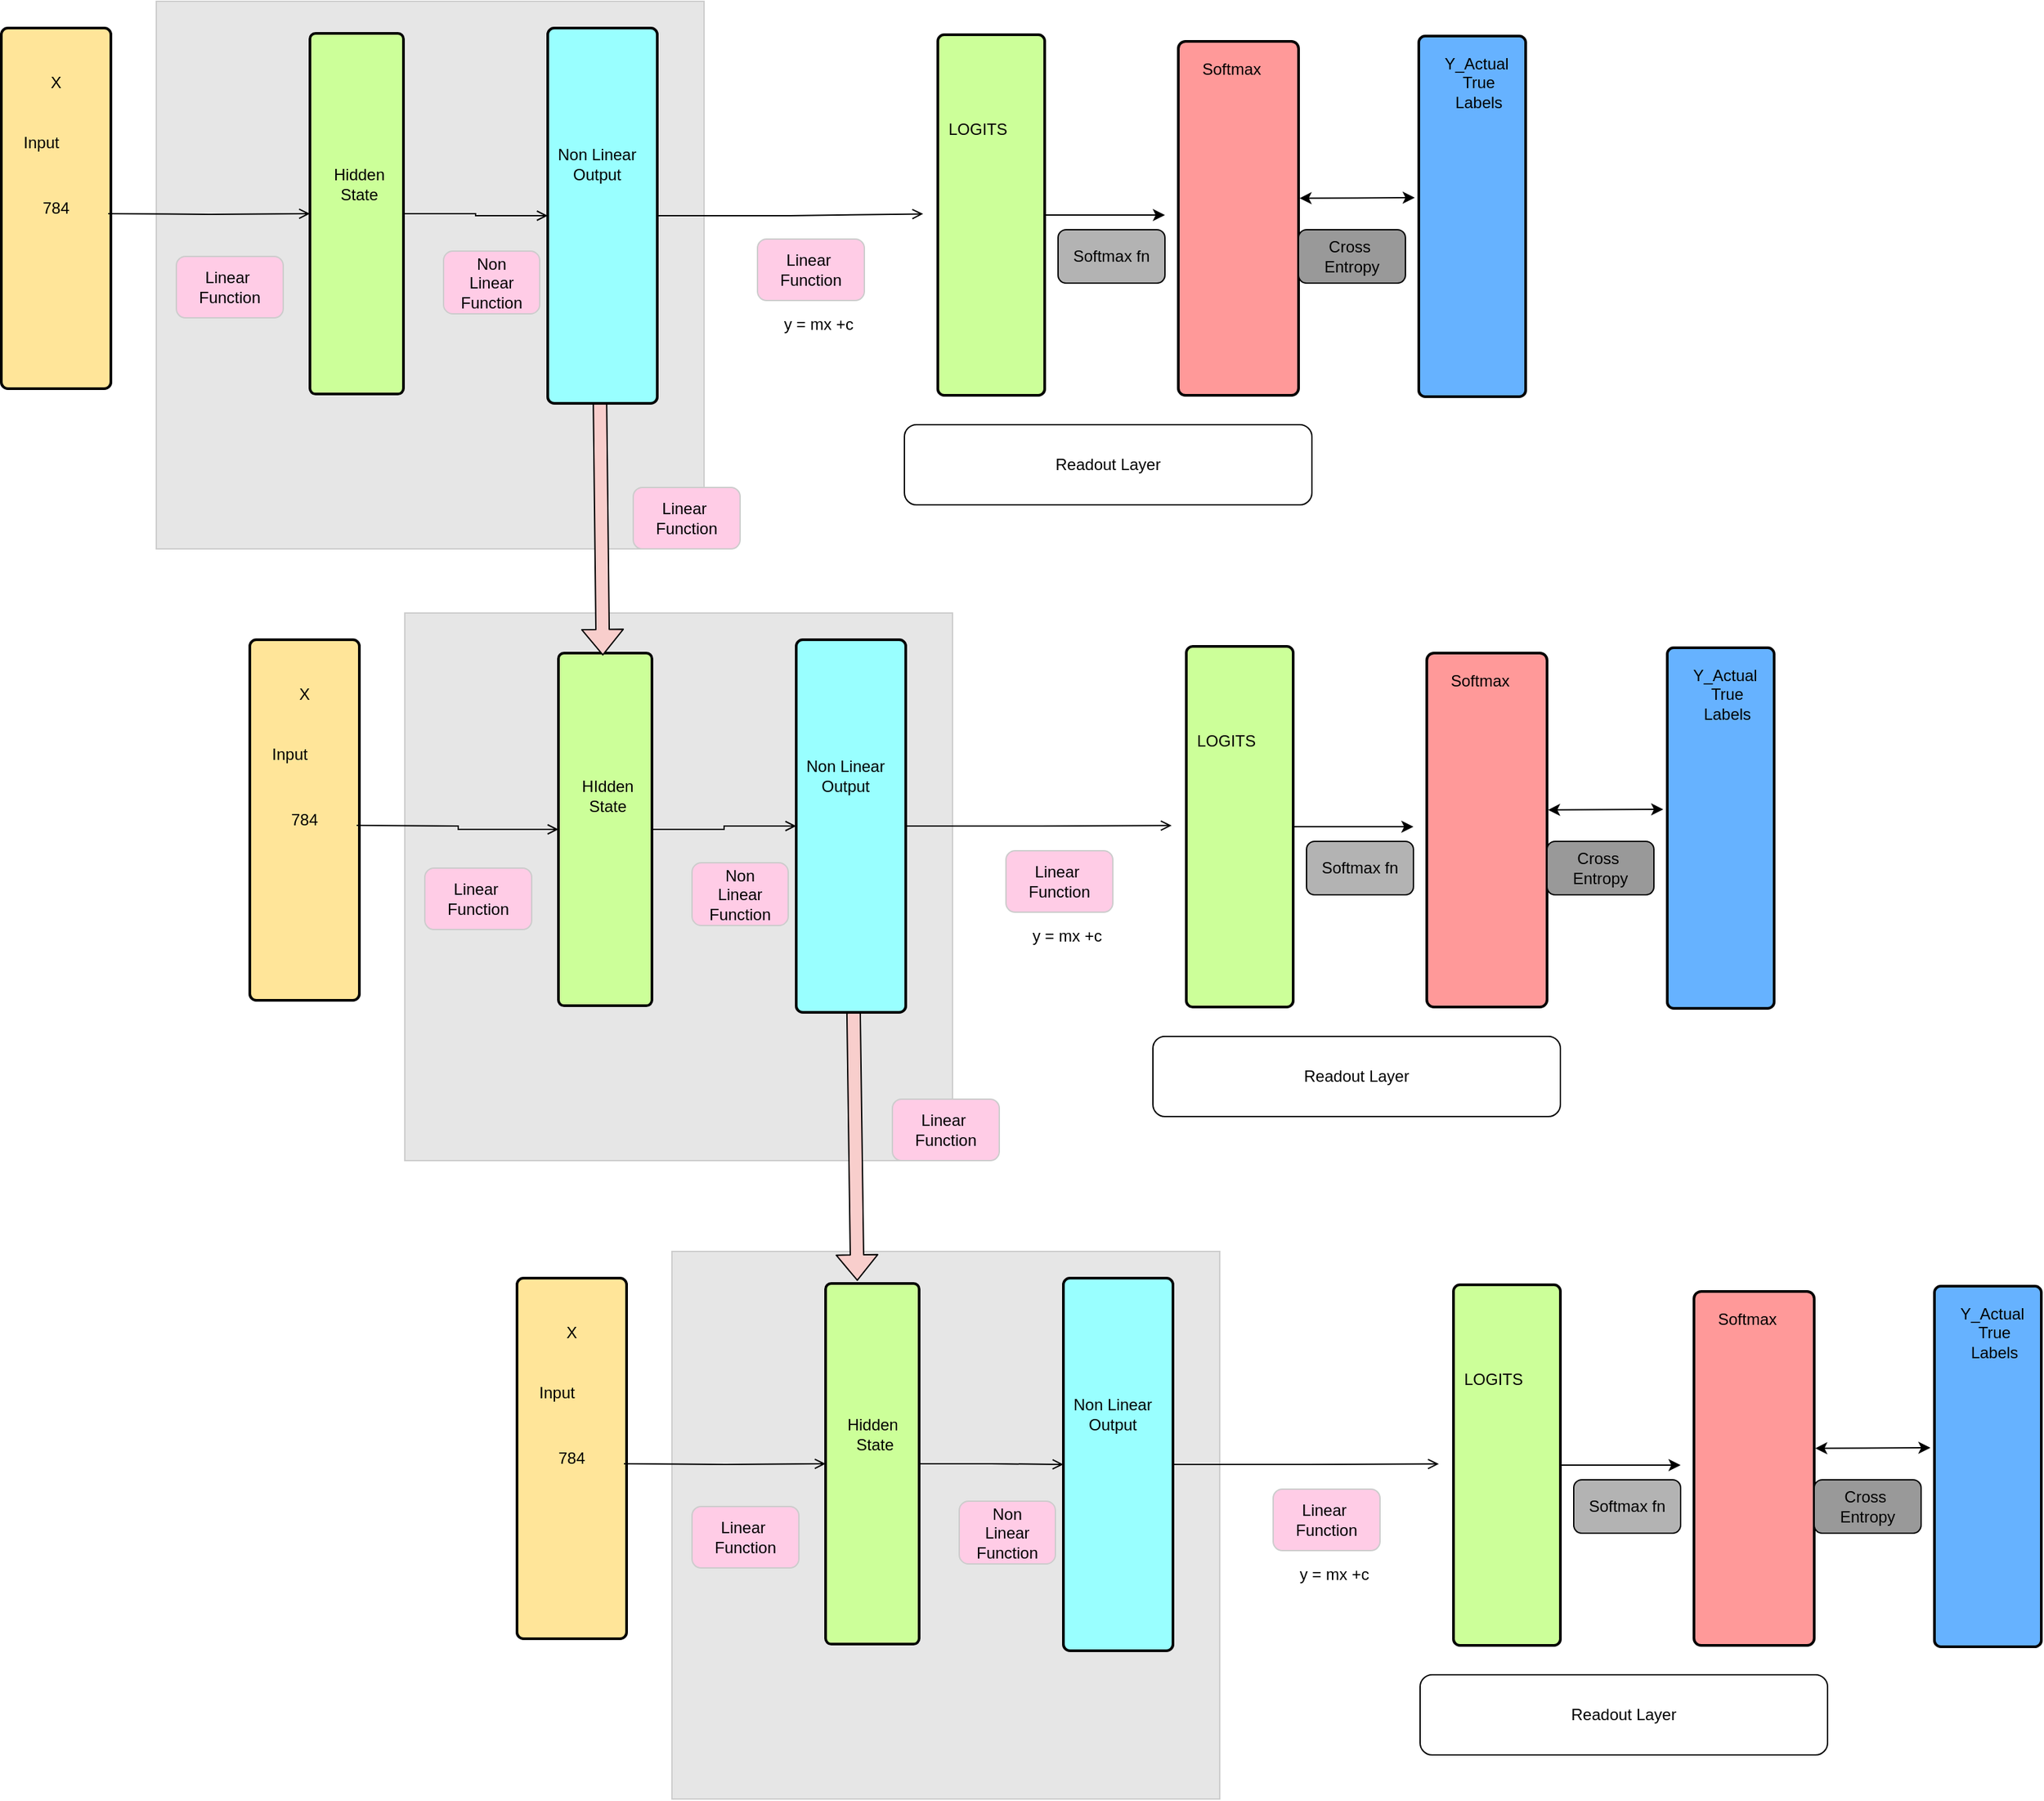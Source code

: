 <mxGraphModel dx="1045" dy="641" grid="1" gridSize="10" guides="1" tooltips="1" connect="0" arrows="1" fold="1" page="1" pageScale="1" pageWidth="1169" pageHeight="1654" background="#ffffff"><root><mxCell id="0"/><mxCell id="1" parent="0"/><mxCell id="130" value="784" style="shape=mxgraph.flowchart.process;whiteSpace=wrap;html=1;fillColor=#FFE599;strokeColor=#000000;strokeWidth=2" parent="1" vertex="1"><mxGeometry x="330" y="69" width="82" height="270" as="geometry"/></mxCell><mxCell id="86" value="" style="whiteSpace=wrap;html=1;aspect=fixed;strokeColor=#CCCCCC;fillColor=#E6E6E6;" parent="1" vertex="1"><mxGeometry x="446" y="49" width="410" height="410" as="geometry"/></mxCell><mxCell id="101" value="" style="rounded=1;whiteSpace=wrap;html=1;strokeColor=#CCCCCC;fillColor=#FFCCE6;" parent="1" vertex="1"><mxGeometry x="661" y="236" width="72" height="47" as="geometry"/></mxCell><mxCell id="138" style="edgeStyle=orthogonalEdgeStyle;rounded=0;html=1;exitX=1;exitY=0.5;exitPerimeter=0;endArrow=open;endFill=0;jettySize=auto;orthogonalLoop=1;" parent="1" source="22" target="85" edge="1"><mxGeometry relative="1" as="geometry"/></mxCell><mxCell id="22" value="" style="shape=mxgraph.flowchart.process;whiteSpace=wrap;html=1;fillColor=#CCFF99;strokeColor=#000000;strokeWidth=2" parent="1" vertex="1"><mxGeometry x="561" y="73" width="70" height="270" as="geometry"/></mxCell><mxCell id="82" style="edgeStyle=orthogonalEdgeStyle;rounded=0;html=1;jettySize=auto;orthogonalLoop=1;" parent="1" source="81" edge="1"><mxGeometry relative="1" as="geometry"><mxPoint x="1201" y="209" as="targetPoint"/></mxGeometry></mxCell><mxCell id="81" value="" style="shape=mxgraph.flowchart.process;whiteSpace=wrap;html=1;fillColor=#CCFF99;strokeColor=#000000;strokeWidth=2" parent="1" vertex="1"><mxGeometry x="1031" y="74" width="80" height="270" as="geometry"/></mxCell><mxCell id="139" style="edgeStyle=orthogonalEdgeStyle;rounded=0;html=1;exitX=1;exitY=0.5;exitPerimeter=0;entryX=0;entryY=0.5;entryPerimeter=0;endArrow=open;endFill=0;jettySize=auto;orthogonalLoop=1;" parent="1" target="22" edge="1"><mxGeometry relative="1" as="geometry"><mxPoint x="410" y="208" as="sourcePoint"/></mxGeometry></mxCell><mxCell id="8" value="Input" style="text;html=1;strokeColor=none;fillColor=none;align=center;verticalAlign=middle;whiteSpace=wrap;rounded=0;" parent="1" vertex="1"><mxGeometry x="340" y="145" width="40" height="20" as="geometry"/></mxCell><mxCell id="9" value="X" style="text;html=1;strokeColor=none;fillColor=none;align=center;verticalAlign=middle;whiteSpace=wrap;rounded=0;" parent="1" vertex="1"><mxGeometry x="351" y="100" width="40" height="20" as="geometry"/></mxCell><mxCell id="14" value="y = mx +c&amp;nbsp;" style="text;html=1;strokeColor=none;fillColor=none;align=center;verticalAlign=middle;whiteSpace=wrap;rounded=0;" parent="1" vertex="1"><mxGeometry x="896" y="266" width="95" height="50" as="geometry"/></mxCell><mxCell id="23" value="LOGITS" style="text;html=1;strokeColor=none;fillColor=none;align=center;verticalAlign=middle;whiteSpace=wrap;rounded=0;direction=south;" parent="1" vertex="1"><mxGeometry x="1051" y="125" width="20" height="40" as="geometry"/></mxCell><mxCell id="30" value="" style="shape=mxgraph.flowchart.process;whiteSpace=wrap;html=1;fillColor=#FF9999;strokeColor=#000000;strokeWidth=2" parent="1" vertex="1"><mxGeometry x="1211" y="79" width="90" height="265" as="geometry"/></mxCell><mxCell id="34" value="Softmax fn" style="rounded=1;whiteSpace=wrap;html=1;fillColor=#B3B3B3;" parent="1" vertex="1"><mxGeometry x="1121" y="220" width="80" height="40" as="geometry"/></mxCell><mxCell id="35" value="Softmax" style="text;html=1;strokeColor=none;fillColor=none;align=center;verticalAlign=middle;whiteSpace=wrap;rounded=0;" parent="1" vertex="1"><mxGeometry x="1231" y="90" width="40" height="20" as="geometry"/></mxCell><mxCell id="37" value="" style="shape=mxgraph.flowchart.process;whiteSpace=wrap;html=1;fillColor=#66B2FF;strokeColor=#000000;strokeWidth=2" parent="1" vertex="1"><mxGeometry x="1391" y="75" width="80" height="270" as="geometry"/></mxCell><mxCell id="42" value="Y_Actual&amp;nbsp;&lt;div&gt;True Labels&lt;/div&gt;" style="text;html=1;strokeColor=none;fillColor=none;align=center;verticalAlign=middle;whiteSpace=wrap;rounded=0;" parent="1" vertex="1"><mxGeometry x="1411" y="100" width="50" height="20" as="geometry"/></mxCell><mxCell id="43" value="Cross&amp;nbsp;&lt;div&gt;Entropy&lt;/div&gt;" style="rounded=1;whiteSpace=wrap;html=1;fillColor=#999999;" parent="1" vertex="1"><mxGeometry x="1301" y="220" width="80" height="40" as="geometry"/></mxCell><mxCell id="78" value="Readout Layer" style="rounded=1;whiteSpace=wrap;html=1;" parent="1" vertex="1"><mxGeometry x="1006" y="366" width="305" height="60" as="geometry"/></mxCell><mxCell id="84" value="" style="endArrow=classic;startArrow=classic;html=1;exitX=1.008;exitY=0.443;exitPerimeter=0;" parent="1" source="30" edge="1"><mxGeometry width="50" height="50" relative="1" as="geometry"><mxPoint x="1316" y="195" as="sourcePoint"/><mxPoint x="1388" y="196" as="targetPoint"/></mxGeometry></mxCell><mxCell id="137" style="edgeStyle=orthogonalEdgeStyle;rounded=0;html=1;exitX=1;exitY=0.5;exitPerimeter=0;endArrow=open;endFill=0;jettySize=auto;orthogonalLoop=1;" parent="1" source="85" edge="1"><mxGeometry relative="1" as="geometry"><mxPoint x="1020" y="208.176" as="targetPoint"/></mxGeometry></mxCell><mxCell id="85" value="" style="shape=mxgraph.flowchart.process;whiteSpace=wrap;html=1;fillColor=#99FFFF;strokeColor=#000000;strokeWidth=2" parent="1" vertex="1"><mxGeometry x="739" y="69" width="82" height="281" as="geometry"/></mxCell><mxCell id="93" value="Non Linear&lt;div&gt;Output&lt;/div&gt;" style="text;html=1;strokeColor=none;fillColor=none;align=center;verticalAlign=middle;whiteSpace=wrap;rounded=0;" parent="1" vertex="1"><mxGeometry x="741" y="136" width="70" height="70" as="geometry"/></mxCell><mxCell id="95" value="Non Linear&lt;div&gt;Function&lt;/div&gt;" style="text;html=1;strokeColor=none;fillColor=none;align=center;verticalAlign=middle;whiteSpace=wrap;rounded=0;" parent="1" vertex="1"><mxGeometry x="672" y="240" width="50" height="40" as="geometry"/></mxCell><mxCell id="96" value="Hidden&lt;div&gt;State&lt;/div&gt;" style="text;html=1;strokeColor=none;fillColor=none;align=center;verticalAlign=middle;whiteSpace=wrap;rounded=0;" parent="1" vertex="1"><mxGeometry x="578" y="176" width="40" height="20" as="geometry"/></mxCell><mxCell id="100" value="Linear&amp;nbsp;&lt;div&gt;Function&lt;/div&gt;" style="rounded=1;whiteSpace=wrap;html=1;strokeColor=#CCCCCC;fillColor=#FFCCE6;" parent="1" vertex="1"><mxGeometry x="461" y="240" width="80" height="46" as="geometry"/></mxCell><mxCell id="126" value="Linear&amp;nbsp;&lt;div&gt;Function&lt;/div&gt;" style="rounded=1;whiteSpace=wrap;html=1;strokeColor=#CCCCCC;fillColor=#FFCCE6;" parent="1" vertex="1"><mxGeometry x="896" y="227" width="80" height="46" as="geometry"/></mxCell><mxCell id="142" value="784" style="shape=mxgraph.flowchart.process;whiteSpace=wrap;html=1;fillColor=#FFE599;strokeColor=#000000;strokeWidth=2" parent="1" vertex="1"><mxGeometry x="516" y="527" width="82" height="270" as="geometry"/></mxCell><mxCell id="143" value="" style="whiteSpace=wrap;html=1;aspect=fixed;strokeColor=#CCCCCC;fillColor=#E6E6E6;" parent="1" vertex="1"><mxGeometry x="632" y="507" width="410" height="410" as="geometry"/></mxCell><mxCell id="144" value="" style="rounded=1;whiteSpace=wrap;html=1;strokeColor=#CCCCCC;fillColor=#FFCCE6;" parent="1" vertex="1"><mxGeometry x="847" y="694" width="72" height="47" as="geometry"/></mxCell><mxCell id="145" style="edgeStyle=orthogonalEdgeStyle;rounded=0;html=1;exitX=1;exitY=0.5;exitPerimeter=0;endArrow=open;endFill=0;jettySize=auto;orthogonalLoop=1;" parent="1" source="146" target="164" edge="1"><mxGeometry relative="1" as="geometry"/></mxCell><mxCell id="146" value="" style="shape=mxgraph.flowchart.process;whiteSpace=wrap;html=1;fillColor=#CCFF99;strokeColor=#000000;strokeWidth=2" parent="1" vertex="1"><mxGeometry x="747" y="537" width="70" height="264" as="geometry"/></mxCell><mxCell id="147" style="edgeStyle=orthogonalEdgeStyle;rounded=0;html=1;jettySize=auto;orthogonalLoop=1;" parent="1" source="148" edge="1"><mxGeometry relative="1" as="geometry"><mxPoint x="1387" y="667" as="targetPoint"/></mxGeometry></mxCell><mxCell id="148" value="" style="shape=mxgraph.flowchart.process;whiteSpace=wrap;html=1;fillColor=#CCFF99;strokeColor=#000000;strokeWidth=2" parent="1" vertex="1"><mxGeometry x="1217" y="532" width="80" height="270" as="geometry"/></mxCell><mxCell id="149" style="edgeStyle=orthogonalEdgeStyle;rounded=0;html=1;exitX=1;exitY=0.5;exitPerimeter=0;entryX=0;entryY=0.5;entryPerimeter=0;endArrow=open;endFill=0;jettySize=auto;orthogonalLoop=1;" parent="1" target="146" edge="1"><mxGeometry relative="1" as="geometry"><mxPoint x="596.0" y="666.0" as="sourcePoint"/></mxGeometry></mxCell><mxCell id="150" value="Input" style="text;html=1;strokeColor=none;fillColor=none;align=center;verticalAlign=middle;whiteSpace=wrap;rounded=0;" parent="1" vertex="1"><mxGeometry x="526" y="603" width="40" height="20" as="geometry"/></mxCell><mxCell id="151" value="X" style="text;html=1;strokeColor=none;fillColor=none;align=center;verticalAlign=middle;whiteSpace=wrap;rounded=0;" parent="1" vertex="1"><mxGeometry x="537" y="558" width="40" height="20" as="geometry"/></mxCell><mxCell id="152" value="y = mx +c&amp;nbsp;" style="text;html=1;strokeColor=none;fillColor=none;align=center;verticalAlign=middle;whiteSpace=wrap;rounded=0;" parent="1" vertex="1"><mxGeometry x="1082" y="724" width="95" height="50" as="geometry"/></mxCell><mxCell id="153" value="LOGITS" style="text;html=1;strokeColor=none;fillColor=none;align=center;verticalAlign=middle;whiteSpace=wrap;rounded=0;direction=south;" parent="1" vertex="1"><mxGeometry x="1237" y="583" width="20" height="40" as="geometry"/></mxCell><mxCell id="154" value="" style="shape=mxgraph.flowchart.process;whiteSpace=wrap;html=1;fillColor=#FF9999;strokeColor=#000000;strokeWidth=2" parent="1" vertex="1"><mxGeometry x="1397" y="537" width="90" height="265" as="geometry"/></mxCell><mxCell id="155" value="Softmax fn" style="rounded=1;whiteSpace=wrap;html=1;fillColor=#B3B3B3;" parent="1" vertex="1"><mxGeometry x="1307" y="678" width="80" height="40" as="geometry"/></mxCell><mxCell id="156" value="Softmax" style="text;html=1;strokeColor=none;fillColor=none;align=center;verticalAlign=middle;whiteSpace=wrap;rounded=0;" parent="1" vertex="1"><mxGeometry x="1417" y="548" width="40" height="20" as="geometry"/></mxCell><mxCell id="157" value="" style="shape=mxgraph.flowchart.process;whiteSpace=wrap;html=1;fillColor=#66B2FF;strokeColor=#000000;strokeWidth=2" parent="1" vertex="1"><mxGeometry x="1577" y="533" width="80" height="270" as="geometry"/></mxCell><mxCell id="158" value="Y_Actual&amp;nbsp;&lt;div&gt;True Labels&lt;/div&gt;" style="text;html=1;strokeColor=none;fillColor=none;align=center;verticalAlign=middle;whiteSpace=wrap;rounded=0;" parent="1" vertex="1"><mxGeometry x="1597" y="558" width="50" height="20" as="geometry"/></mxCell><mxCell id="159" value="Cross&amp;nbsp;&lt;div&gt;Entropy&lt;/div&gt;" style="rounded=1;whiteSpace=wrap;html=1;fillColor=#999999;" parent="1" vertex="1"><mxGeometry x="1487" y="678" width="80" height="40" as="geometry"/></mxCell><mxCell id="160" value="Readout Layer" style="rounded=1;whiteSpace=wrap;html=1;" parent="1" vertex="1"><mxGeometry x="1192" y="824" width="305" height="60" as="geometry"/></mxCell><mxCell id="162" value="" style="endArrow=classic;startArrow=classic;html=1;exitX=1.008;exitY=0.443;exitPerimeter=0;" parent="1" source="154" edge="1"><mxGeometry width="50" height="50" relative="1" as="geometry"><mxPoint x="1502" y="653" as="sourcePoint"/><mxPoint x="1574" y="654.0" as="targetPoint"/></mxGeometry></mxCell><mxCell id="163" style="edgeStyle=orthogonalEdgeStyle;rounded=0;html=1;exitX=1;exitY=0.5;exitPerimeter=0;endArrow=open;endFill=0;jettySize=auto;orthogonalLoop=1;" parent="1" source="164" edge="1"><mxGeometry relative="1" as="geometry"><mxPoint x="1206" y="666.176" as="targetPoint"/></mxGeometry></mxCell><mxCell id="164" value="" style="shape=mxgraph.flowchart.process;whiteSpace=wrap;html=1;fillColor=#99FFFF;strokeColor=#000000;strokeWidth=2" parent="1" vertex="1"><mxGeometry x="925" y="527" width="82" height="279" as="geometry"/></mxCell><mxCell id="165" value="Non Linear&lt;div&gt;Output&lt;/div&gt;" style="text;html=1;strokeColor=none;fillColor=none;align=center;verticalAlign=middle;whiteSpace=wrap;rounded=0;" parent="1" vertex="1"><mxGeometry x="927" y="594" width="70" height="70" as="geometry"/></mxCell><mxCell id="166" value="Non Linear&lt;div&gt;Function&lt;/div&gt;" style="text;html=1;strokeColor=none;fillColor=none;align=center;verticalAlign=middle;whiteSpace=wrap;rounded=0;" parent="1" vertex="1"><mxGeometry x="858" y="698" width="50" height="40" as="geometry"/></mxCell><mxCell id="167" value="HIdden State" style="text;html=1;strokeColor=none;fillColor=none;align=center;verticalAlign=middle;whiteSpace=wrap;rounded=0;" parent="1" vertex="1"><mxGeometry x="764" y="634" width="40" height="20" as="geometry"/></mxCell><mxCell id="168" value="Linear&amp;nbsp;&lt;div&gt;Function&lt;/div&gt;" style="rounded=1;whiteSpace=wrap;html=1;strokeColor=#CCCCCC;fillColor=#FFCCE6;" parent="1" vertex="1"><mxGeometry x="647" y="698" width="80" height="46" as="geometry"/></mxCell><mxCell id="170" value="Linear&amp;nbsp;&lt;div&gt;Function&lt;/div&gt;" style="rounded=1;whiteSpace=wrap;html=1;strokeColor=#CCCCCC;fillColor=#FFCCE6;" parent="1" vertex="1"><mxGeometry x="1082" y="685" width="80" height="46" as="geometry"/></mxCell><mxCell id="171" value="784" style="shape=mxgraph.flowchart.process;whiteSpace=wrap;html=1;fillColor=#FFE599;strokeColor=#000000;strokeWidth=2" parent="1" vertex="1"><mxGeometry x="716" y="1005" width="82" height="270" as="geometry"/></mxCell><mxCell id="172" value="" style="whiteSpace=wrap;html=1;aspect=fixed;strokeColor=#CCCCCC;fillColor=#E6E6E6;" parent="1" vertex="1"><mxGeometry x="832" y="985" width="410" height="410" as="geometry"/></mxCell><mxCell id="173" value="" style="rounded=1;whiteSpace=wrap;html=1;strokeColor=#CCCCCC;fillColor=#FFCCE6;" parent="1" vertex="1"><mxGeometry x="1047" y="1172" width="72" height="47" as="geometry"/></mxCell><mxCell id="174" style="edgeStyle=orthogonalEdgeStyle;rounded=0;html=1;exitX=1;exitY=0.5;exitPerimeter=0;endArrow=open;endFill=0;jettySize=auto;orthogonalLoop=1;" parent="1" source="175" target="193" edge="1"><mxGeometry relative="1" as="geometry"/></mxCell><mxCell id="175" value="" style="shape=mxgraph.flowchart.process;whiteSpace=wrap;html=1;fillColor=#CCFF99;strokeColor=#000000;strokeWidth=2" parent="1" vertex="1"><mxGeometry x="947" y="1009" width="70" height="270" as="geometry"/></mxCell><mxCell id="176" style="edgeStyle=orthogonalEdgeStyle;rounded=0;html=1;jettySize=auto;orthogonalLoop=1;" parent="1" source="177" edge="1"><mxGeometry relative="1" as="geometry"><mxPoint x="1587" y="1145" as="targetPoint"/></mxGeometry></mxCell><mxCell id="177" value="" style="shape=mxgraph.flowchart.process;whiteSpace=wrap;html=1;fillColor=#CCFF99;strokeColor=#000000;strokeWidth=2" parent="1" vertex="1"><mxGeometry x="1417" y="1010" width="80" height="270" as="geometry"/></mxCell><mxCell id="178" style="edgeStyle=orthogonalEdgeStyle;rounded=0;html=1;exitX=1;exitY=0.5;exitPerimeter=0;entryX=0;entryY=0.5;entryPerimeter=0;endArrow=open;endFill=0;jettySize=auto;orthogonalLoop=1;" parent="1" target="175" edge="1"><mxGeometry relative="1" as="geometry"><mxPoint x="796.0" y="1144" as="sourcePoint"/></mxGeometry></mxCell><mxCell id="179" value="Input" style="text;html=1;strokeColor=none;fillColor=none;align=center;verticalAlign=middle;whiteSpace=wrap;rounded=0;" parent="1" vertex="1"><mxGeometry x="726" y="1081" width="40" height="20" as="geometry"/></mxCell><mxCell id="180" value="X" style="text;html=1;strokeColor=none;fillColor=none;align=center;verticalAlign=middle;whiteSpace=wrap;rounded=0;" parent="1" vertex="1"><mxGeometry x="737" y="1036" width="40" height="20" as="geometry"/></mxCell><mxCell id="181" value="y = mx +c&amp;nbsp;" style="text;html=1;strokeColor=none;fillColor=none;align=center;verticalAlign=middle;whiteSpace=wrap;rounded=0;" parent="1" vertex="1"><mxGeometry x="1282" y="1202" width="95" height="50" as="geometry"/></mxCell><mxCell id="182" value="LOGITS" style="text;html=1;strokeColor=none;fillColor=none;align=center;verticalAlign=middle;whiteSpace=wrap;rounded=0;direction=south;" parent="1" vertex="1"><mxGeometry x="1437" y="1061" width="20" height="40" as="geometry"/></mxCell><mxCell id="183" value="" style="shape=mxgraph.flowchart.process;whiteSpace=wrap;html=1;fillColor=#FF9999;strokeColor=#000000;strokeWidth=2" parent="1" vertex="1"><mxGeometry x="1597" y="1015" width="90" height="265" as="geometry"/></mxCell><mxCell id="184" value="Softmax fn" style="rounded=1;whiteSpace=wrap;html=1;fillColor=#B3B3B3;" parent="1" vertex="1"><mxGeometry x="1507" y="1156" width="80" height="40" as="geometry"/></mxCell><mxCell id="185" value="Softmax" style="text;html=1;strokeColor=none;fillColor=none;align=center;verticalAlign=middle;whiteSpace=wrap;rounded=0;" parent="1" vertex="1"><mxGeometry x="1617" y="1026" width="40" height="20" as="geometry"/></mxCell><mxCell id="186" value="" style="shape=mxgraph.flowchart.process;whiteSpace=wrap;html=1;fillColor=#66B2FF;strokeColor=#000000;strokeWidth=2" parent="1" vertex="1"><mxGeometry x="1777" y="1011" width="80" height="270" as="geometry"/></mxCell><mxCell id="187" value="Y_Actual&amp;nbsp;&lt;div&gt;True Labels&lt;/div&gt;" style="text;html=1;strokeColor=none;fillColor=none;align=center;verticalAlign=middle;whiteSpace=wrap;rounded=0;" parent="1" vertex="1"><mxGeometry x="1797" y="1036" width="50" height="20" as="geometry"/></mxCell><mxCell id="188" value="Cross&amp;nbsp;&lt;div&gt;Entropy&lt;/div&gt;" style="rounded=1;whiteSpace=wrap;html=1;fillColor=#999999;" parent="1" vertex="1"><mxGeometry x="1687" y="1156" width="80" height="40" as="geometry"/></mxCell><mxCell id="189" value="Readout Layer" style="rounded=1;whiteSpace=wrap;html=1;" parent="1" vertex="1"><mxGeometry x="1392" y="1302" width="305" height="60" as="geometry"/></mxCell><mxCell id="191" value="" style="endArrow=classic;startArrow=classic;html=1;exitX=1.008;exitY=0.443;exitPerimeter=0;" parent="1" source="183" edge="1"><mxGeometry width="50" height="50" relative="1" as="geometry"><mxPoint x="1702" y="1131" as="sourcePoint"/><mxPoint x="1774" y="1132.0" as="targetPoint"/></mxGeometry></mxCell><mxCell id="192" style="edgeStyle=orthogonalEdgeStyle;rounded=0;html=1;exitX=1;exitY=0.5;exitPerimeter=0;endArrow=open;endFill=0;jettySize=auto;orthogonalLoop=1;" parent="1" source="193" edge="1"><mxGeometry relative="1" as="geometry"><mxPoint x="1406" y="1144.176" as="targetPoint"/></mxGeometry></mxCell><mxCell id="193" value="" style="shape=mxgraph.flowchart.process;whiteSpace=wrap;html=1;fillColor=#99FFFF;strokeColor=#000000;strokeWidth=2" parent="1" vertex="1"><mxGeometry x="1125" y="1005" width="82" height="279" as="geometry"/></mxCell><mxCell id="194" value="Non Linear&lt;div&gt;Output&lt;/div&gt;" style="text;html=1;strokeColor=none;fillColor=none;align=center;verticalAlign=middle;whiteSpace=wrap;rounded=0;" parent="1" vertex="1"><mxGeometry x="1127" y="1072" width="70" height="70" as="geometry"/></mxCell><mxCell id="195" value="Non Linear&lt;div&gt;Function&lt;/div&gt;" style="text;html=1;strokeColor=none;fillColor=none;align=center;verticalAlign=middle;whiteSpace=wrap;rounded=0;" parent="1" vertex="1"><mxGeometry x="1058" y="1176" width="50" height="40" as="geometry"/></mxCell><mxCell id="196" value="Hidden&amp;nbsp;&lt;div&gt;State&lt;/div&gt;" style="text;html=1;strokeColor=none;fillColor=none;align=center;verticalAlign=middle;whiteSpace=wrap;rounded=0;" parent="1" vertex="1"><mxGeometry x="964" y="1112" width="40" height="20" as="geometry"/></mxCell><mxCell id="197" value="Linear&amp;nbsp;&lt;div&gt;Function&lt;/div&gt;" style="rounded=1;whiteSpace=wrap;html=1;strokeColor=#CCCCCC;fillColor=#FFCCE6;" parent="1" vertex="1"><mxGeometry x="847" y="1176" width="80" height="46" as="geometry"/></mxCell><mxCell id="199" value="Linear&amp;nbsp;&lt;div&gt;Function&lt;/div&gt;" style="rounded=1;whiteSpace=wrap;html=1;strokeColor=#CCCCCC;fillColor=#FFCCE6;" parent="1" vertex="1"><mxGeometry x="1282" y="1163" width="80" height="46" as="geometry"/></mxCell><mxCell id="202" value="" style="shape=flexArrow;endArrow=classic;html=1;fillColor=#F8CECC;entryX=0.339;entryY=-0.007;entryPerimeter=0;" parent="1" source="164" target="175" edge="1"><mxGeometry width="50" height="50" relative="1" as="geometry"><mxPoint x="949.808" y="882.0" as="sourcePoint"/><mxPoint x="991" y="1004.724" as="targetPoint"/></mxGeometry></mxCell><mxCell id="203" value="" style="shape=flexArrow;endArrow=classic;html=1;fillColor=#F8CECC;entryX=0.475;entryY=0.007;entryPerimeter=0;" parent="1" target="146" edge="1"><mxGeometry width="50" height="50" relative="1" as="geometry"><mxPoint x="778.116" y="350" as="sourcePoint"/><mxPoint x="784" y="540" as="targetPoint"/></mxGeometry></mxCell><mxCell id="204" value="Linear&amp;nbsp;&lt;div&gt;Function&lt;/div&gt;" style="rounded=1;whiteSpace=wrap;html=1;strokeColor=#CCCCCC;fillColor=#FFCCE6;" parent="1" vertex="1"><mxGeometry x="803" y="413" width="80" height="46" as="geometry"/></mxCell><mxCell id="205" value="Linear&amp;nbsp;&lt;div&gt;Function&lt;/div&gt;" style="rounded=1;whiteSpace=wrap;html=1;strokeColor=#CCCCCC;fillColor=#FFCCE6;" parent="1" vertex="1"><mxGeometry x="997" y="871" width="80" height="46" as="geometry"/></mxCell></root></mxGraphModel>